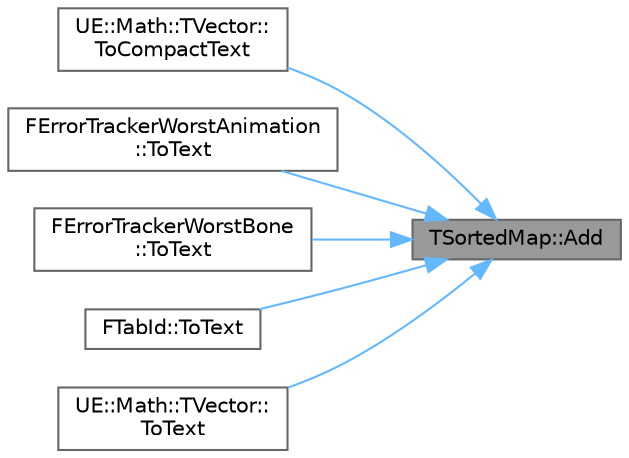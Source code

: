 digraph "TSortedMap::Add"
{
 // INTERACTIVE_SVG=YES
 // LATEX_PDF_SIZE
  bgcolor="transparent";
  edge [fontname=Helvetica,fontsize=10,labelfontname=Helvetica,labelfontsize=10];
  node [fontname=Helvetica,fontsize=10,shape=box,height=0.2,width=0.4];
  rankdir="RL";
  Node1 [id="Node000001",label="TSortedMap::Add",height=0.2,width=0.4,color="gray40", fillcolor="grey60", style="filled", fontcolor="black",tooltip="Sets the value associated with a key."];
  Node1 -> Node2 [id="edge1_Node000001_Node000002",dir="back",color="steelblue1",style="solid",tooltip=" "];
  Node2 [id="Node000002",label="UE::Math::TVector::\lToCompactText",height=0.2,width=0.4,color="grey40", fillcolor="white", style="filled",URL="$de/d77/structUE_1_1Math_1_1TVector.html#af68531f08f9a6c23214344e64d6f263d",tooltip="Get a short locale aware textural representation of this vector, for compact readable logging."];
  Node1 -> Node3 [id="edge2_Node000001_Node000003",dir="back",color="steelblue1",style="solid",tooltip=" "];
  Node3 [id="Node000003",label="FErrorTrackerWorstAnimation\l::ToText",height=0.2,width=0.4,color="grey40", fillcolor="white", style="filled",URL="$d8/d06/structFErrorTrackerWorstAnimation.html#a65e9c652e0fd0556ccd9a099e9701814",tooltip=" "];
  Node1 -> Node4 [id="edge3_Node000001_Node000004",dir="back",color="steelblue1",style="solid",tooltip=" "];
  Node4 [id="Node000004",label="FErrorTrackerWorstBone\l::ToText",height=0.2,width=0.4,color="grey40", fillcolor="white", style="filled",URL="$d7/d7c/structFErrorTrackerWorstBone.html#ae94f7d66452cfdb010e8f737f5fadea0",tooltip=" "];
  Node1 -> Node5 [id="edge4_Node000001_Node000005",dir="back",color="steelblue1",style="solid",tooltip=" "];
  Node5 [id="Node000005",label="FTabId::ToText",height=0.2,width=0.4,color="grey40", fillcolor="white", style="filled",URL="$d9/de3/structFTabId.html#ab7ebcf92af344edadfd6f2172217df47",tooltip=" "];
  Node1 -> Node6 [id="edge5_Node000001_Node000006",dir="back",color="steelblue1",style="solid",tooltip=" "];
  Node6 [id="Node000006",label="UE::Math::TVector::\lToText",height=0.2,width=0.4,color="grey40", fillcolor="white", style="filled",URL="$de/d77/structUE_1_1Math_1_1TVector.html#ab41e35e022c94a4b99b542456fd46b21",tooltip="Get a locale aware textual representation of this vector."];
}
